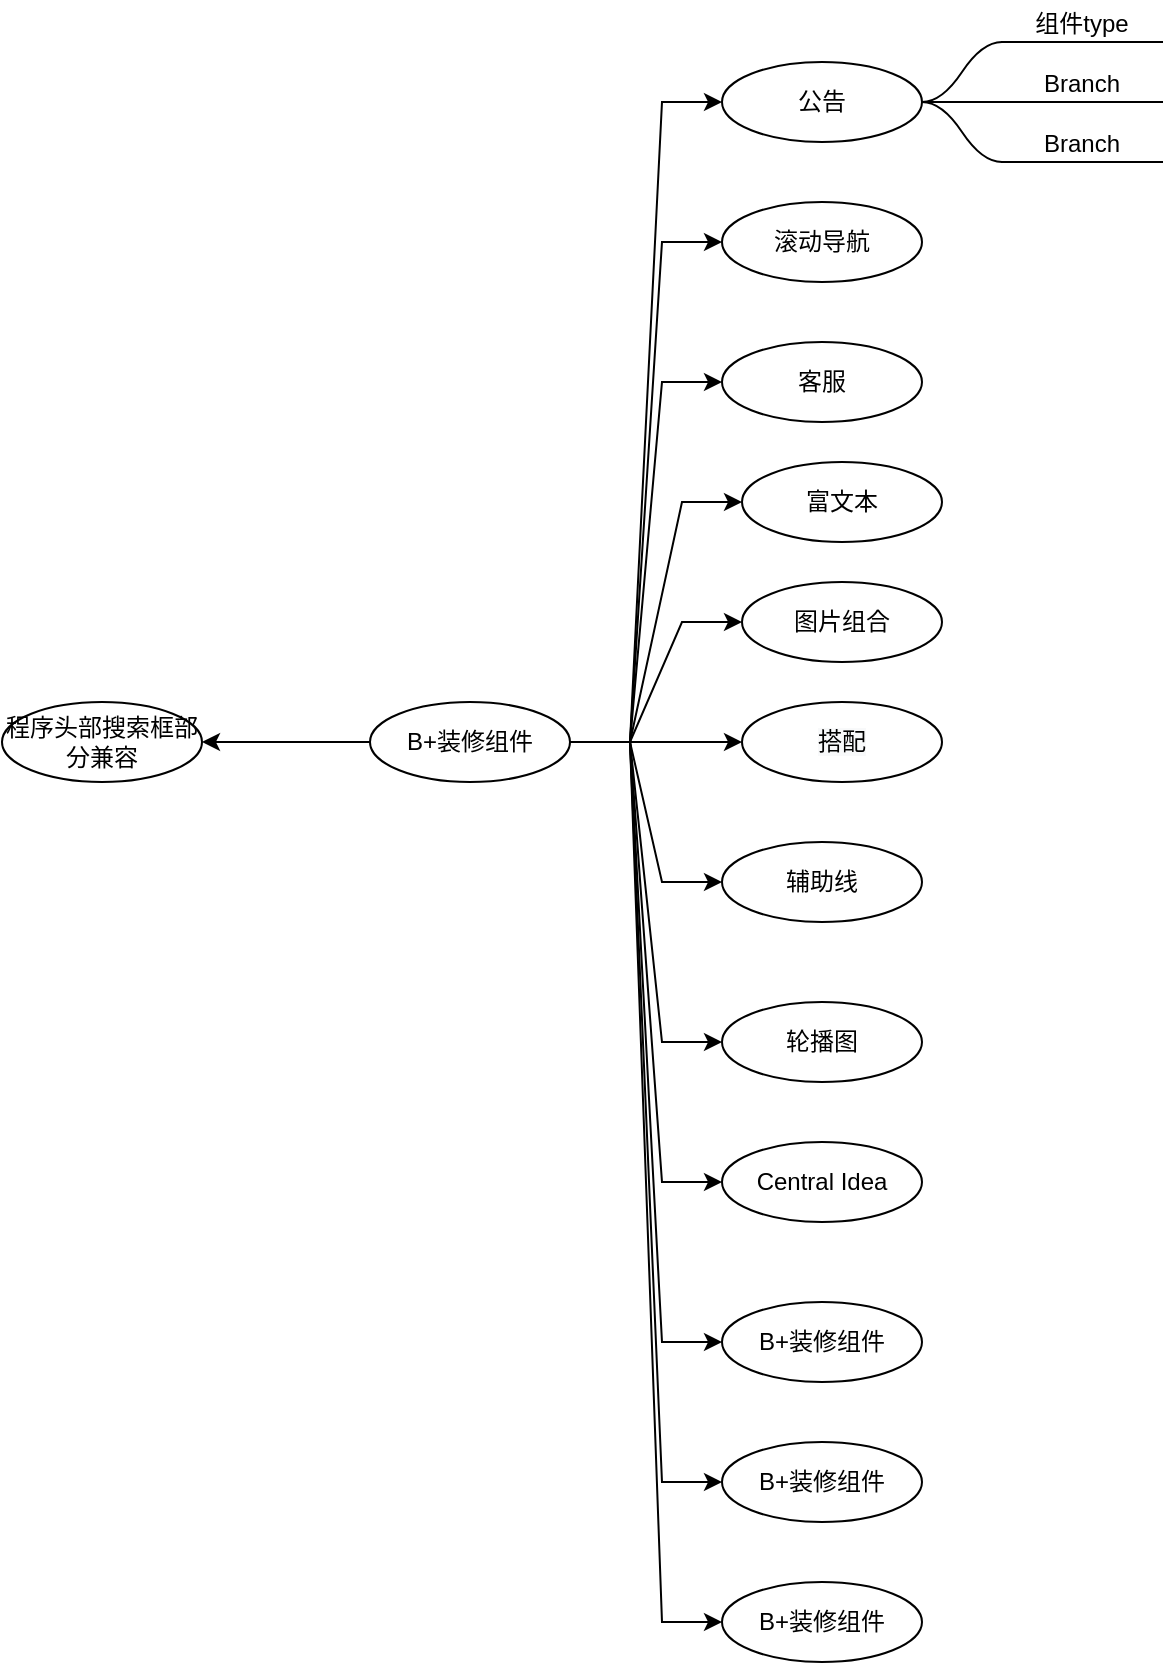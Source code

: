 <mxfile version="17.4.3" type="github">
  <diagram id="0aUAFZSh_MN4_q0oCzIv" name="第 1 页">
    <mxGraphModel dx="1422" dy="762" grid="1" gridSize="10" guides="1" tooltips="1" connect="1" arrows="1" fold="1" page="1" pageScale="1" pageWidth="827" pageHeight="1169" math="0" shadow="0">
      <root>
        <mxCell id="0" />
        <mxCell id="1" parent="0" />
        <mxCell id="g9f_4Y-mH_t3r5Xpvjlq-73" value="" style="edgeStyle=entityRelationEdgeStyle;rounded=0;orthogonalLoop=1;jettySize=auto;html=1;" parent="1" source="g9f_4Y-mH_t3r5Xpvjlq-71" target="g9f_4Y-mH_t3r5Xpvjlq-72" edge="1">
          <mxGeometry relative="1" as="geometry" />
        </mxCell>
        <mxCell id="g9f_4Y-mH_t3r5Xpvjlq-75" value="" style="edgeStyle=entityRelationEdgeStyle;rounded=0;orthogonalLoop=1;jettySize=auto;html=1;" parent="1" source="g9f_4Y-mH_t3r5Xpvjlq-71" target="g9f_4Y-mH_t3r5Xpvjlq-74" edge="1">
          <mxGeometry relative="1" as="geometry" />
        </mxCell>
        <mxCell id="g9f_4Y-mH_t3r5Xpvjlq-77" value="" style="edgeStyle=entityRelationEdgeStyle;rounded=0;orthogonalLoop=1;jettySize=auto;html=1;" parent="1" source="g9f_4Y-mH_t3r5Xpvjlq-71" target="g9f_4Y-mH_t3r5Xpvjlq-76" edge="1">
          <mxGeometry relative="1" as="geometry" />
        </mxCell>
        <mxCell id="g9f_4Y-mH_t3r5Xpvjlq-79" value="" style="edgeStyle=entityRelationEdgeStyle;rounded=0;orthogonalLoop=1;jettySize=auto;html=1;" parent="1" source="g9f_4Y-mH_t3r5Xpvjlq-71" target="g9f_4Y-mH_t3r5Xpvjlq-78" edge="1">
          <mxGeometry relative="1" as="geometry" />
        </mxCell>
        <mxCell id="g9f_4Y-mH_t3r5Xpvjlq-81" value="" style="edgeStyle=entityRelationEdgeStyle;rounded=0;orthogonalLoop=1;jettySize=auto;html=1;" parent="1" source="g9f_4Y-mH_t3r5Xpvjlq-71" target="g9f_4Y-mH_t3r5Xpvjlq-80" edge="1">
          <mxGeometry relative="1" as="geometry" />
        </mxCell>
        <mxCell id="g9f_4Y-mH_t3r5Xpvjlq-92" value="" style="edgeStyle=entityRelationEdgeStyle;rounded=0;orthogonalLoop=1;jettySize=auto;html=1;" parent="1" source="g9f_4Y-mH_t3r5Xpvjlq-71" target="g9f_4Y-mH_t3r5Xpvjlq-91" edge="1">
          <mxGeometry relative="1" as="geometry" />
        </mxCell>
        <mxCell id="g9f_4Y-mH_t3r5Xpvjlq-94" value="" style="edgeStyle=entityRelationEdgeStyle;rounded=0;orthogonalLoop=1;jettySize=auto;html=1;" parent="1" source="g9f_4Y-mH_t3r5Xpvjlq-71" target="g9f_4Y-mH_t3r5Xpvjlq-93" edge="1">
          <mxGeometry relative="1" as="geometry" />
        </mxCell>
        <mxCell id="g9f_4Y-mH_t3r5Xpvjlq-96" value="" style="edgeStyle=entityRelationEdgeStyle;rounded=0;orthogonalLoop=1;jettySize=auto;html=1;" parent="1" source="g9f_4Y-mH_t3r5Xpvjlq-71" target="g9f_4Y-mH_t3r5Xpvjlq-95" edge="1">
          <mxGeometry relative="1" as="geometry" />
        </mxCell>
        <mxCell id="g9f_4Y-mH_t3r5Xpvjlq-98" value="" style="edgeStyle=entityRelationEdgeStyle;rounded=0;orthogonalLoop=1;jettySize=auto;html=1;" parent="1" source="g9f_4Y-mH_t3r5Xpvjlq-71" target="g9f_4Y-mH_t3r5Xpvjlq-97" edge="1">
          <mxGeometry relative="1" as="geometry" />
        </mxCell>
        <mxCell id="g9f_4Y-mH_t3r5Xpvjlq-100" value="" style="edgeStyle=entityRelationEdgeStyle;rounded=0;orthogonalLoop=1;jettySize=auto;html=1;" parent="1" source="g9f_4Y-mH_t3r5Xpvjlq-71" target="g9f_4Y-mH_t3r5Xpvjlq-99" edge="1">
          <mxGeometry relative="1" as="geometry" />
        </mxCell>
        <mxCell id="g9f_4Y-mH_t3r5Xpvjlq-108" value="" style="edgeStyle=entityRelationEdgeStyle;rounded=0;orthogonalLoop=1;jettySize=auto;html=1;" parent="1" source="g9f_4Y-mH_t3r5Xpvjlq-71" target="g9f_4Y-mH_t3r5Xpvjlq-107" edge="1">
          <mxGeometry relative="1" as="geometry" />
        </mxCell>
        <mxCell id="g9f_4Y-mH_t3r5Xpvjlq-110" value="" style="edgeStyle=entityRelationEdgeStyle;rounded=0;orthogonalLoop=1;jettySize=auto;html=1;" parent="1" source="g9f_4Y-mH_t3r5Xpvjlq-71" target="g9f_4Y-mH_t3r5Xpvjlq-109" edge="1">
          <mxGeometry relative="1" as="geometry" />
        </mxCell>
        <mxCell id="g9f_4Y-mH_t3r5Xpvjlq-112" value="" style="edgeStyle=entityRelationEdgeStyle;rounded=0;orthogonalLoop=1;jettySize=auto;html=1;" parent="1" source="g9f_4Y-mH_t3r5Xpvjlq-71" target="g9f_4Y-mH_t3r5Xpvjlq-111" edge="1">
          <mxGeometry relative="1" as="geometry" />
        </mxCell>
        <mxCell id="g9f_4Y-mH_t3r5Xpvjlq-71" value="B+装修组件" style="ellipse;whiteSpace=wrap;html=1;align=center;newEdgeStyle={&quot;edgeStyle&quot;:&quot;entityRelationEdgeStyle&quot;,&quot;startArrow&quot;:&quot;none&quot;,&quot;endArrow&quot;:&quot;none&quot;,&quot;segment&quot;:10,&quot;curved&quot;:1};treeFolding=1;treeMoving=1;" parent="1" vertex="1">
          <mxGeometry x="444" y="1070" width="100" height="40" as="geometry" />
        </mxCell>
        <mxCell id="g9f_4Y-mH_t3r5Xpvjlq-72" value="滚动导航" style="ellipse;whiteSpace=wrap;html=1;align=center;newEdgeStyle={&quot;edgeStyle&quot;:&quot;entityRelationEdgeStyle&quot;,&quot;startArrow&quot;:&quot;none&quot;,&quot;endArrow&quot;:&quot;none&quot;,&quot;segment&quot;:10,&quot;curved&quot;:1};treeFolding=1;treeMoving=1;" parent="1" vertex="1">
          <mxGeometry x="620" y="820" width="100" height="40" as="geometry" />
        </mxCell>
        <mxCell id="g9f_4Y-mH_t3r5Xpvjlq-74" value="图片组合" style="ellipse;whiteSpace=wrap;html=1;align=center;newEdgeStyle={&quot;edgeStyle&quot;:&quot;entityRelationEdgeStyle&quot;,&quot;startArrow&quot;:&quot;none&quot;,&quot;endArrow&quot;:&quot;none&quot;,&quot;segment&quot;:10,&quot;curved&quot;:1};treeFolding=1;treeMoving=1;" parent="1" vertex="1">
          <mxGeometry x="630" y="1010" width="100" height="40" as="geometry" />
        </mxCell>
        <mxCell id="g9f_4Y-mH_t3r5Xpvjlq-76" value="客服" style="ellipse;whiteSpace=wrap;html=1;align=center;newEdgeStyle={&quot;edgeStyle&quot;:&quot;entityRelationEdgeStyle&quot;,&quot;startArrow&quot;:&quot;none&quot;,&quot;endArrow&quot;:&quot;none&quot;,&quot;segment&quot;:10,&quot;curved&quot;:1};treeFolding=1;treeMoving=1;" parent="1" vertex="1">
          <mxGeometry x="620" y="890" width="100" height="40" as="geometry" />
        </mxCell>
        <mxCell id="g9f_4Y-mH_t3r5Xpvjlq-78" value="富文本" style="ellipse;whiteSpace=wrap;html=1;align=center;newEdgeStyle={&quot;edgeStyle&quot;:&quot;entityRelationEdgeStyle&quot;,&quot;startArrow&quot;:&quot;none&quot;,&quot;endArrow&quot;:&quot;none&quot;,&quot;segment&quot;:10,&quot;curved&quot;:1};treeFolding=1;treeMoving=1;" parent="1" vertex="1">
          <mxGeometry x="630" y="950" width="100" height="40" as="geometry" />
        </mxCell>
        <mxCell id="g9f_4Y-mH_t3r5Xpvjlq-80" value="&#xa;&#xa;&lt;span style=&quot;color: rgb(0, 0, 0); font-family: helvetica; font-size: 12px; font-style: normal; font-weight: 400; letter-spacing: normal; text-align: center; text-indent: 0px; text-transform: none; word-spacing: 0px; background-color: rgb(248, 249, 250); display: inline; float: none;&quot;&gt;搭配&lt;/span&gt;&#xa;&#xa;" style="ellipse;whiteSpace=wrap;html=1;align=center;newEdgeStyle={&quot;edgeStyle&quot;:&quot;entityRelationEdgeStyle&quot;,&quot;startArrow&quot;:&quot;none&quot;,&quot;endArrow&quot;:&quot;none&quot;,&quot;segment&quot;:10,&quot;curved&quot;:1};treeFolding=1;treeMoving=1;" parent="1" vertex="1">
          <mxGeometry x="630" y="1070" width="100" height="40" as="geometry" />
        </mxCell>
        <mxCell id="g9f_4Y-mH_t3r5Xpvjlq-91" value="辅助线" style="ellipse;whiteSpace=wrap;html=1;align=center;newEdgeStyle={&quot;edgeStyle&quot;:&quot;entityRelationEdgeStyle&quot;,&quot;startArrow&quot;:&quot;none&quot;,&quot;endArrow&quot;:&quot;none&quot;,&quot;segment&quot;:10,&quot;curved&quot;:1};treeFolding=1;treeMoving=1;" parent="1" vertex="1">
          <mxGeometry x="620" y="1140" width="100" height="40" as="geometry" />
        </mxCell>
        <mxCell id="g9f_4Y-mH_t3r5Xpvjlq-93" value="公告" style="ellipse;whiteSpace=wrap;html=1;align=center;newEdgeStyle={&quot;edgeStyle&quot;:&quot;entityRelationEdgeStyle&quot;,&quot;startArrow&quot;:&quot;none&quot;,&quot;endArrow&quot;:&quot;none&quot;,&quot;segment&quot;:10,&quot;curved&quot;:1};treeFolding=1;treeMoving=1;" parent="1" vertex="1">
          <mxGeometry x="620" y="750" width="100" height="40" as="geometry" />
        </mxCell>
        <mxCell id="g9f_4Y-mH_t3r5Xpvjlq-95" value="轮播图" style="ellipse;whiteSpace=wrap;html=1;align=center;newEdgeStyle={&quot;edgeStyle&quot;:&quot;entityRelationEdgeStyle&quot;,&quot;startArrow&quot;:&quot;none&quot;,&quot;endArrow&quot;:&quot;none&quot;,&quot;segment&quot;:10,&quot;curved&quot;:1};treeFolding=1;treeMoving=1;" parent="1" vertex="1">
          <mxGeometry x="620" y="1220" width="100" height="40" as="geometry" />
        </mxCell>
        <mxCell id="g9f_4Y-mH_t3r5Xpvjlq-97" value="Central Idea" style="ellipse;whiteSpace=wrap;html=1;align=center;newEdgeStyle={&quot;edgeStyle&quot;:&quot;entityRelationEdgeStyle&quot;,&quot;startArrow&quot;:&quot;none&quot;,&quot;endArrow&quot;:&quot;none&quot;,&quot;segment&quot;:10,&quot;curved&quot;:1};treeFolding=1;treeMoving=1;" parent="1" vertex="1">
          <mxGeometry x="620" y="1290" width="100" height="40" as="geometry" />
        </mxCell>
        <mxCell id="g9f_4Y-mH_t3r5Xpvjlq-99" value="程序头部搜索框部分兼容" style="ellipse;whiteSpace=wrap;html=1;align=center;newEdgeStyle={&quot;edgeStyle&quot;:&quot;entityRelationEdgeStyle&quot;,&quot;startArrow&quot;:&quot;none&quot;,&quot;endArrow&quot;:&quot;none&quot;,&quot;segment&quot;:10,&quot;curved&quot;:1};treeFolding=1;treeMoving=1;" parent="1" vertex="1">
          <mxGeometry x="260" y="1070" width="100" height="40" as="geometry" />
        </mxCell>
        <mxCell id="g9f_4Y-mH_t3r5Xpvjlq-107" value="B+装修组件" style="ellipse;whiteSpace=wrap;html=1;align=center;newEdgeStyle={&quot;edgeStyle&quot;:&quot;entityRelationEdgeStyle&quot;,&quot;startArrow&quot;:&quot;none&quot;,&quot;endArrow&quot;:&quot;none&quot;,&quot;segment&quot;:10,&quot;curved&quot;:1};treeFolding=1;treeMoving=1;" parent="1" vertex="1">
          <mxGeometry x="620" y="1510" width="100" height="40" as="geometry" />
        </mxCell>
        <mxCell id="g9f_4Y-mH_t3r5Xpvjlq-109" value="B+装修组件" style="ellipse;whiteSpace=wrap;html=1;align=center;newEdgeStyle={&quot;edgeStyle&quot;:&quot;entityRelationEdgeStyle&quot;,&quot;startArrow&quot;:&quot;none&quot;,&quot;endArrow&quot;:&quot;none&quot;,&quot;segment&quot;:10,&quot;curved&quot;:1};treeFolding=1;treeMoving=1;" parent="1" vertex="1">
          <mxGeometry x="620" y="1440" width="100" height="40" as="geometry" />
        </mxCell>
        <mxCell id="g9f_4Y-mH_t3r5Xpvjlq-111" value="B+装修组件" style="ellipse;whiteSpace=wrap;html=1;align=center;newEdgeStyle={&quot;edgeStyle&quot;:&quot;entityRelationEdgeStyle&quot;,&quot;startArrow&quot;:&quot;none&quot;,&quot;endArrow&quot;:&quot;none&quot;,&quot;segment&quot;:10,&quot;curved&quot;:1};treeFolding=1;treeMoving=1;" parent="1" vertex="1">
          <mxGeometry x="620" y="1370" width="100" height="40" as="geometry" />
        </mxCell>
        <mxCell id="g9f_4Y-mH_t3r5Xpvjlq-144" value="组件type" style="whiteSpace=wrap;html=1;shape=partialRectangle;top=0;left=0;bottom=1;right=0;points=[[0,1],[1,1]];fillColor=none;align=center;verticalAlign=bottom;routingCenterY=0.5;snapToPoint=1;recursiveResize=0;autosize=1;treeFolding=1;treeMoving=1;newEdgeStyle={&quot;edgeStyle&quot;:&quot;entityRelationEdgeStyle&quot;,&quot;startArrow&quot;:&quot;none&quot;,&quot;endArrow&quot;:&quot;none&quot;,&quot;segment&quot;:10,&quot;curved&quot;:1};" parent="1" vertex="1">
          <mxGeometry x="760" y="720" width="80" height="20" as="geometry" />
        </mxCell>
        <mxCell id="g9f_4Y-mH_t3r5Xpvjlq-145" value="" style="edgeStyle=entityRelationEdgeStyle;startArrow=none;endArrow=none;segment=10;curved=1;rounded=0;exitX=1;exitY=0.5;exitDx=0;exitDy=0;" parent="1" source="g9f_4Y-mH_t3r5Xpvjlq-93" target="g9f_4Y-mH_t3r5Xpvjlq-144" edge="1">
          <mxGeometry relative="1" as="geometry">
            <mxPoint x="690" y="790" as="sourcePoint" />
          </mxGeometry>
        </mxCell>
        <mxCell id="g9f_4Y-mH_t3r5Xpvjlq-148" value="Branch" style="whiteSpace=wrap;html=1;shape=partialRectangle;top=0;left=0;bottom=1;right=0;points=[[0,1],[1,1]];fillColor=none;align=center;verticalAlign=bottom;routingCenterY=0.5;snapToPoint=1;recursiveResize=0;autosize=1;treeFolding=1;treeMoving=1;newEdgeStyle={&quot;edgeStyle&quot;:&quot;entityRelationEdgeStyle&quot;,&quot;startArrow&quot;:&quot;none&quot;,&quot;endArrow&quot;:&quot;none&quot;,&quot;segment&quot;:10,&quot;curved&quot;:1};" parent="1" vertex="1">
          <mxGeometry x="760" y="750" width="80" height="20" as="geometry" />
        </mxCell>
        <mxCell id="g9f_4Y-mH_t3r5Xpvjlq-149" value="" style="edgeStyle=entityRelationEdgeStyle;startArrow=none;endArrow=none;segment=10;curved=1;rounded=0;exitX=1;exitY=0.5;exitDx=0;exitDy=0;" parent="1" source="g9f_4Y-mH_t3r5Xpvjlq-93" target="g9f_4Y-mH_t3r5Xpvjlq-148" edge="1">
          <mxGeometry relative="1" as="geometry">
            <mxPoint x="730" y="810" as="sourcePoint" />
          </mxGeometry>
        </mxCell>
        <mxCell id="g9f_4Y-mH_t3r5Xpvjlq-150" value="Branch" style="whiteSpace=wrap;html=1;shape=partialRectangle;top=0;left=0;bottom=1;right=0;points=[[0,1],[1,1]];fillColor=none;align=center;verticalAlign=bottom;routingCenterY=0.5;snapToPoint=1;recursiveResize=0;autosize=1;treeFolding=1;treeMoving=1;newEdgeStyle={&quot;edgeStyle&quot;:&quot;entityRelationEdgeStyle&quot;,&quot;startArrow&quot;:&quot;none&quot;,&quot;endArrow&quot;:&quot;none&quot;,&quot;segment&quot;:10,&quot;curved&quot;:1};" parent="1" vertex="1">
          <mxGeometry x="760" y="780" width="80" height="20" as="geometry" />
        </mxCell>
        <mxCell id="g9f_4Y-mH_t3r5Xpvjlq-151" value="" style="edgeStyle=entityRelationEdgeStyle;startArrow=none;endArrow=none;segment=10;curved=1;rounded=0;exitX=1;exitY=0.5;exitDx=0;exitDy=0;" parent="1" source="g9f_4Y-mH_t3r5Xpvjlq-93" target="g9f_4Y-mH_t3r5Xpvjlq-150" edge="1">
          <mxGeometry relative="1" as="geometry">
            <mxPoint x="720" y="830" as="sourcePoint" />
          </mxGeometry>
        </mxCell>
      </root>
    </mxGraphModel>
  </diagram>
</mxfile>
